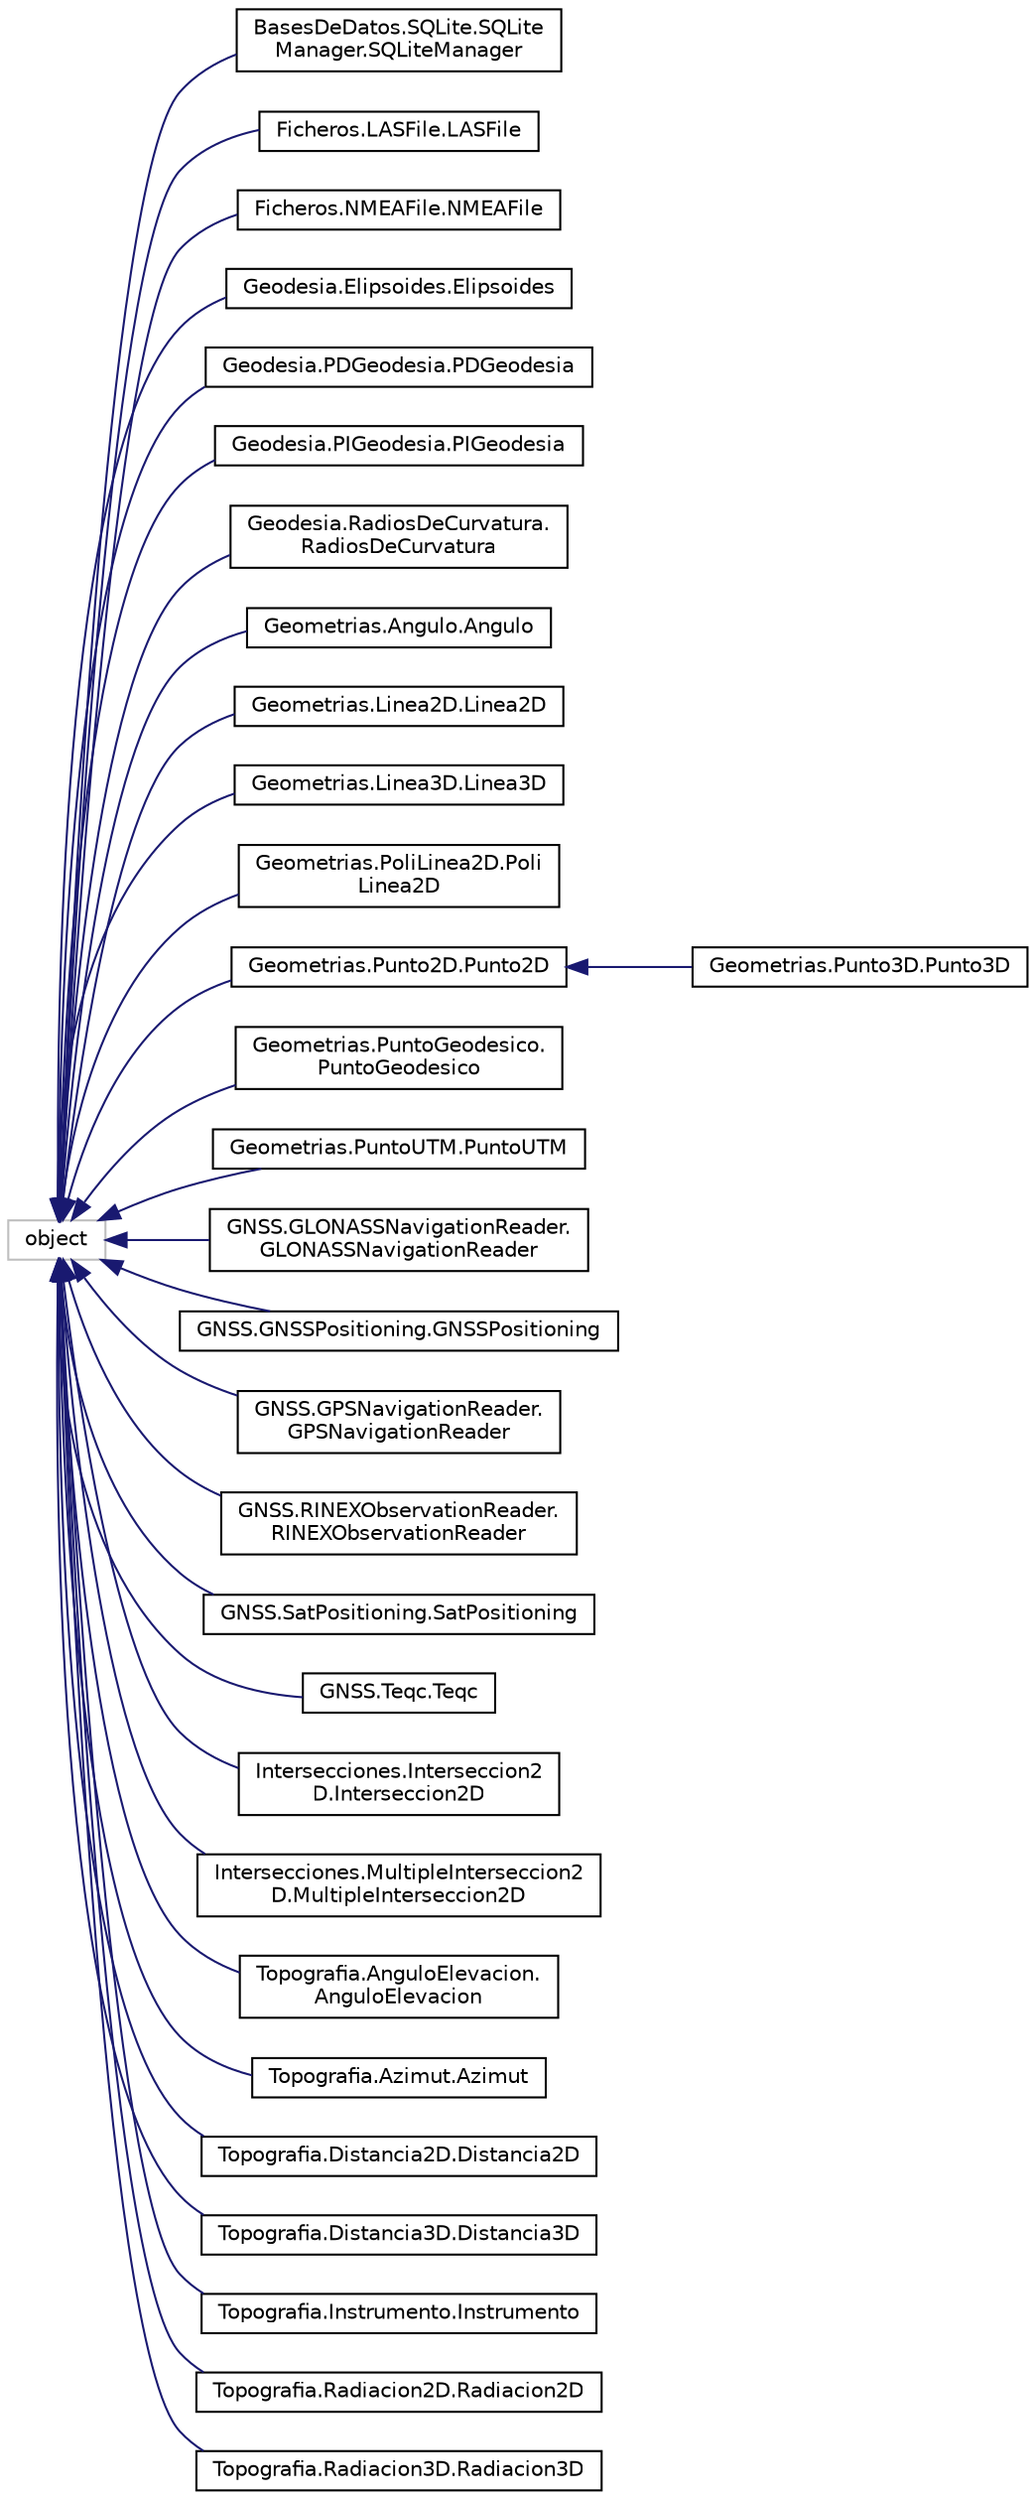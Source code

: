 digraph "Representación gráfica de la clase"
{
  edge [fontname="Helvetica",fontsize="10",labelfontname="Helvetica",labelfontsize="10"];
  node [fontname="Helvetica",fontsize="10",shape=record];
  rankdir="LR";
  Node1 [label="object",height=0.2,width=0.4,color="grey75", fillcolor="white", style="filled"];
  Node1 -> Node2 [dir="back",color="midnightblue",fontsize="10",style="solid",fontname="Helvetica"];
  Node2 [label="BasesDeDatos.SQLite.SQLite\lManager.SQLiteManager",height=0.2,width=0.4,color="black", fillcolor="white", style="filled",URL="$classBasesDeDatos_1_1SQLite_1_1SQLiteManager_1_1SQLiteManager.html",tooltip="Establece una conexión a una base de datos SQLite. "];
  Node1 -> Node3 [dir="back",color="midnightblue",fontsize="10",style="solid",fontname="Helvetica"];
  Node3 [label="Ficheros.LASFile.LASFile",height=0.2,width=0.4,color="black", fillcolor="white", style="filled",URL="$classFicheros_1_1LASFile_1_1LASFile.html",tooltip="classdocs "];
  Node1 -> Node4 [dir="back",color="midnightblue",fontsize="10",style="solid",fontname="Helvetica"];
  Node4 [label="Ficheros.NMEAFile.NMEAFile",height=0.2,width=0.4,color="black", fillcolor="white", style="filled",URL="$classFicheros_1_1NMEAFile_1_1NMEAFile.html",tooltip="classdocs "];
  Node1 -> Node5 [dir="back",color="midnightblue",fontsize="10",style="solid",fontname="Helvetica"];
  Node5 [label="Geodesia.Elipsoides.Elipsoides",height=0.2,width=0.4,color="black", fillcolor="white", style="filled",URL="$classGeodesia_1_1Elipsoides_1_1Elipsoides.html",tooltip="Clase destinada a almacenar información sobre un elipsoide. "];
  Node1 -> Node6 [dir="back",color="midnightblue",fontsize="10",style="solid",fontname="Helvetica"];
  Node6 [label="Geodesia.PDGeodesia.PDGeodesia",height=0.2,width=0.4,color="black", fillcolor="white", style="filled",URL="$classGeodesia_1_1PDGeodesia_1_1PDGeodesia.html"];
  Node1 -> Node7 [dir="back",color="midnightblue",fontsize="10",style="solid",fontname="Helvetica"];
  Node7 [label="Geodesia.PIGeodesia.PIGeodesia",height=0.2,width=0.4,color="black", fillcolor="white", style="filled",URL="$classGeodesia_1_1PIGeodesia_1_1PIGeodesia.html",tooltip="classdocs "];
  Node1 -> Node8 [dir="back",color="midnightblue",fontsize="10",style="solid",fontname="Helvetica"];
  Node8 [label="Geodesia.RadiosDeCurvatura.\lRadiosDeCurvatura",height=0.2,width=0.4,color="black", fillcolor="white", style="filled",URL="$classGeodesia_1_1RadiosDeCurvatura_1_1RadiosDeCurvatura.html"];
  Node1 -> Node9 [dir="back",color="midnightblue",fontsize="10",style="solid",fontname="Helvetica"];
  Node9 [label="Geometrias.Angulo.Angulo",height=0.2,width=0.4,color="black", fillcolor="white", style="filled",URL="$classGeometrias_1_1Angulo_1_1Angulo.html",tooltip="Clase destinada al almacenamiento de la información angular. "];
  Node1 -> Node10 [dir="back",color="midnightblue",fontsize="10",style="solid",fontname="Helvetica"];
  Node10 [label="Geometrias.Linea2D.Linea2D",height=0.2,width=0.4,color="black", fillcolor="white", style="filled",URL="$classGeometrias_1_1Linea2D_1_1Linea2D.html",tooltip="Clase destinada a almacenar la información de una línea bidimensional. "];
  Node1 -> Node11 [dir="back",color="midnightblue",fontsize="10",style="solid",fontname="Helvetica"];
  Node11 [label="Geometrias.Linea3D.Linea3D",height=0.2,width=0.4,color="black", fillcolor="white", style="filled",URL="$classGeometrias_1_1Linea3D_1_1Linea3D.html",tooltip="Clase destinada a almacenar la información de una línea tridimensional. "];
  Node1 -> Node12 [dir="back",color="midnightblue",fontsize="10",style="solid",fontname="Helvetica"];
  Node12 [label="Geometrias.PoliLinea2D.Poli\lLinea2D",height=0.2,width=0.4,color="black", fillcolor="white", style="filled",URL="$classGeometrias_1_1PoliLinea2D_1_1PoliLinea2D.html"];
  Node1 -> Node13 [dir="back",color="midnightblue",fontsize="10",style="solid",fontname="Helvetica"];
  Node13 [label="Geometrias.Punto2D.Punto2D",height=0.2,width=0.4,color="black", fillcolor="white", style="filled",URL="$classGeometrias_1_1Punto2D_1_1Punto2D.html",tooltip="Clase destinada al almacenamiento de la información espacial de un punto bidimensional. "];
  Node13 -> Node14 [dir="back",color="midnightblue",fontsize="10",style="solid",fontname="Helvetica"];
  Node14 [label="Geometrias.Punto3D.Punto3D",height=0.2,width=0.4,color="black", fillcolor="white", style="filled",URL="$classGeometrias_1_1Punto3D_1_1Punto3D.html",tooltip="Clase destinada al almacenamiento de la información espacial de un punto tridimensional. "];
  Node1 -> Node15 [dir="back",color="midnightblue",fontsize="10",style="solid",fontname="Helvetica"];
  Node15 [label="Geometrias.PuntoGeodesico.\lPuntoGeodesico",height=0.2,width=0.4,color="black", fillcolor="white", style="filled",URL="$classGeometrias_1_1PuntoGeodesico_1_1PuntoGeodesico.html",tooltip="Clase destinada a lamacenar la información de un punto geodésico. "];
  Node1 -> Node16 [dir="back",color="midnightblue",fontsize="10",style="solid",fontname="Helvetica"];
  Node16 [label="Geometrias.PuntoUTM.PuntoUTM",height=0.2,width=0.4,color="black", fillcolor="white", style="filled",URL="$classGeometrias_1_1PuntoUTM_1_1PuntoUTM.html"];
  Node1 -> Node17 [dir="back",color="midnightblue",fontsize="10",style="solid",fontname="Helvetica"];
  Node17 [label="GNSS.GLONASSNavigationReader.\lGLONASSNavigationReader",height=0.2,width=0.4,color="black", fillcolor="white", style="filled",URL="$classGNSS_1_1GLONASSNavigationReader_1_1GLONASSNavigationReader.html",tooltip="classdocs "];
  Node1 -> Node18 [dir="back",color="midnightblue",fontsize="10",style="solid",fontname="Helvetica"];
  Node18 [label="GNSS.GNSSPositioning.GNSSPositioning",height=0.2,width=0.4,color="black", fillcolor="white", style="filled",URL="$classGNSS_1_1GNSSPositioning_1_1GNSSPositioning.html"];
  Node1 -> Node19 [dir="back",color="midnightblue",fontsize="10",style="solid",fontname="Helvetica"];
  Node19 [label="GNSS.GPSNavigationReader.\lGPSNavigationReader",height=0.2,width=0.4,color="black", fillcolor="white", style="filled",URL="$classGNSS_1_1GPSNavigationReader_1_1GPSNavigationReader.html",tooltip="classdocs "];
  Node1 -> Node20 [dir="back",color="midnightblue",fontsize="10",style="solid",fontname="Helvetica"];
  Node20 [label="GNSS.RINEXObservationReader.\lRINEXObservationReader",height=0.2,width=0.4,color="black", fillcolor="white", style="filled",URL="$classGNSS_1_1RINEXObservationReader_1_1RINEXObservationReader.html"];
  Node1 -> Node21 [dir="back",color="midnightblue",fontsize="10",style="solid",fontname="Helvetica"];
  Node21 [label="GNSS.SatPositioning.SatPositioning",height=0.2,width=0.4,color="black", fillcolor="white", style="filled",URL="$classGNSS_1_1SatPositioning_1_1SatPositioning.html"];
  Node1 -> Node22 [dir="back",color="midnightblue",fontsize="10",style="solid",fontname="Helvetica"];
  Node22 [label="GNSS.Teqc.Teqc",height=0.2,width=0.4,color="black", fillcolor="white", style="filled",URL="$classGNSS_1_1Teqc_1_1Teqc.html"];
  Node1 -> Node23 [dir="back",color="midnightblue",fontsize="10",style="solid",fontname="Helvetica"];
  Node23 [label="Intersecciones.Interseccion2\lD.Interseccion2D",height=0.2,width=0.4,color="black", fillcolor="white", style="filled",URL="$classIntersecciones_1_1Interseccion2D_1_1Interseccion2D.html",tooltip="classdocs "];
  Node1 -> Node24 [dir="back",color="midnightblue",fontsize="10",style="solid",fontname="Helvetica"];
  Node24 [label="Intersecciones.MultipleInterseccion2\lD.MultipleInterseccion2D",height=0.2,width=0.4,color="black", fillcolor="white", style="filled",URL="$classIntersecciones_1_1MultipleInterseccion2D_1_1MultipleInterseccion2D.html"];
  Node1 -> Node25 [dir="back",color="midnightblue",fontsize="10",style="solid",fontname="Helvetica"];
  Node25 [label="Topografia.AnguloElevacion.\lAnguloElevacion",height=0.2,width=0.4,color="black", fillcolor="white", style="filled",URL="$classTopografia_1_1AnguloElevacion_1_1AnguloElevacion.html"];
  Node1 -> Node26 [dir="back",color="midnightblue",fontsize="10",style="solid",fontname="Helvetica"];
  Node26 [label="Topografia.Azimut.Azimut",height=0.2,width=0.4,color="black", fillcolor="white", style="filled",URL="$classTopografia_1_1Azimut_1_1Azimut.html",tooltip="classdocs "];
  Node1 -> Node27 [dir="back",color="midnightblue",fontsize="10",style="solid",fontname="Helvetica"];
  Node27 [label="Topografia.Distancia2D.Distancia2D",height=0.2,width=0.4,color="black", fillcolor="white", style="filled",URL="$classTopografia_1_1Distancia2D_1_1Distancia2D.html",tooltip="classdocs "];
  Node1 -> Node28 [dir="back",color="midnightblue",fontsize="10",style="solid",fontname="Helvetica"];
  Node28 [label="Topografia.Distancia3D.Distancia3D",height=0.2,width=0.4,color="black", fillcolor="white", style="filled",URL="$classTopografia_1_1Distancia3D_1_1Distancia3D.html"];
  Node1 -> Node29 [dir="back",color="midnightblue",fontsize="10",style="solid",fontname="Helvetica"];
  Node29 [label="Topografia.Instrumento.Instrumento",height=0.2,width=0.4,color="black", fillcolor="white", style="filled",URL="$classTopografia_1_1Instrumento_1_1Instrumento.html"];
  Node1 -> Node30 [dir="back",color="midnightblue",fontsize="10",style="solid",fontname="Helvetica"];
  Node30 [label="Topografia.Radiacion2D.Radiacion2D",height=0.2,width=0.4,color="black", fillcolor="white", style="filled",URL="$classTopografia_1_1Radiacion2D_1_1Radiacion2D.html",tooltip="classdocs "];
  Node1 -> Node31 [dir="back",color="midnightblue",fontsize="10",style="solid",fontname="Helvetica"];
  Node31 [label="Topografia.Radiacion3D.Radiacion3D",height=0.2,width=0.4,color="black", fillcolor="white", style="filled",URL="$classTopografia_1_1Radiacion3D_1_1Radiacion3D.html",tooltip="classdocs "];
}
